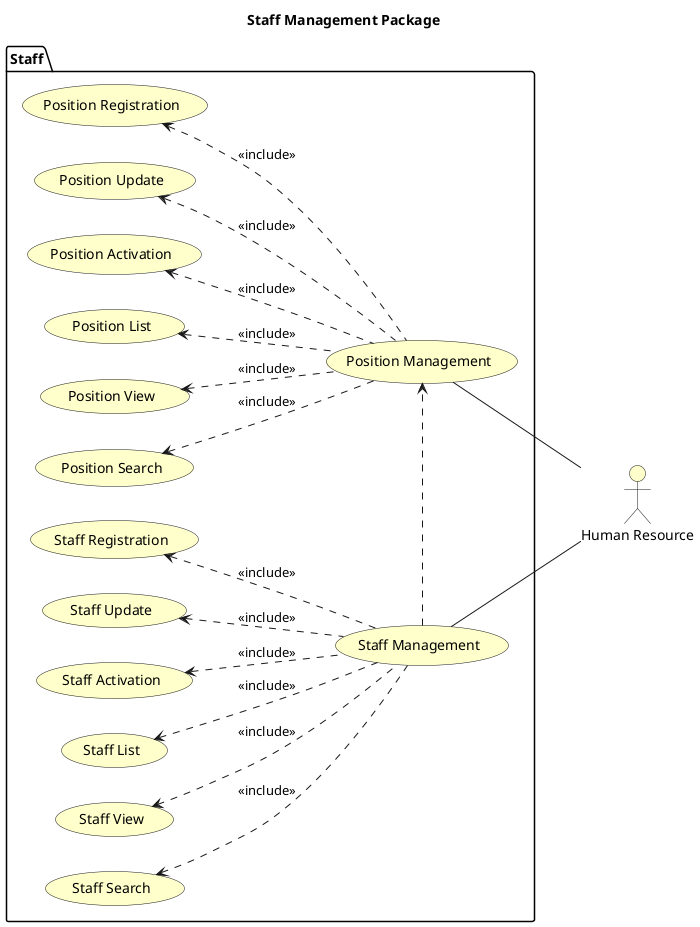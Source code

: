@startuml
left to right direction

skinparam useCaseBackgroundColor #Business
skinparam actorBackgroundColor #Business

title Staff Management Package

:Human Resource: as HR

package "Staff"{
    usecase "Position Management" as positionManagement
    usecase "Position Registration" as positionRegistration
    usecase "Position Update" as positionUpdate
    usecase "Position Activation" as positionActivation
    usecase "Position List" as positionList
    usecase "Position View" as positionView
    usecase "Position Search" as positionSearch
    usecase "Staff Management" as staffManagement
    usecase "Staff Registration" as staffRegistration
    usecase "Staff Update" as staffUpdate
    usecase "Staff Activation" as staffActivation
    usecase "Staff List" as staffList
    usecase "Staff View" as staffView
    usecase "Staff Search" as staffSearch
}

staffManagement -- HR
positionManagement -- HR

staffManagement .> positionManagement

staffRegistration <.. staffManagement : <<include>>
staffUpdate <.. staffManagement : <<include>>
staffActivation <.. staffManagement : <<include>>
staffList <.. staffManagement : <<include>>
staffView <.. staffManagement : <<include>>
staffSearch <.. staffManagement : <<include>>
positionRegistration <.. positionManagement : <<include>>
positionUpdate <.. positionManagement : <<include>>
positionActivation <.. positionManagement : <<include>>
positionList <.. positionManagement : <<include>>
positionView <.. positionManagement : <<include>>
positionSearch <.. positionManagement : <<include>>

@enduml